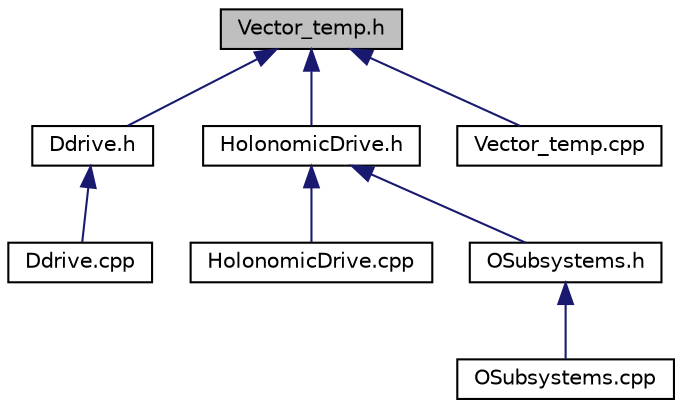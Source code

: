 digraph "Vector_temp.h"
{
  edge [fontname="Helvetica",fontsize="10",labelfontname="Helvetica",labelfontsize="10"];
  node [fontname="Helvetica",fontsize="10",shape=record];
  Node1 [label="Vector_temp.h",height=0.2,width=0.4,color="black", fillcolor="grey75", style="filled", fontcolor="black"];
  Node1 -> Node2 [dir="back",color="midnightblue",fontsize="10",style="solid",fontname="Helvetica"];
  Node2 [label="Ddrive.h",height=0.2,width=0.4,color="black", fillcolor="white", style="filled",URL="$Ddrive_8h.html"];
  Node2 -> Node3 [dir="back",color="midnightblue",fontsize="10",style="solid",fontname="Helvetica"];
  Node3 [label="Ddrive.cpp",height=0.2,width=0.4,color="black", fillcolor="white", style="filled",URL="$Ddrive_8cpp.html"];
  Node1 -> Node4 [dir="back",color="midnightblue",fontsize="10",style="solid",fontname="Helvetica"];
  Node4 [label="HolonomicDrive.h",height=0.2,width=0.4,color="black", fillcolor="white", style="filled",URL="$HolonomicDrive_8h.html"];
  Node4 -> Node5 [dir="back",color="midnightblue",fontsize="10",style="solid",fontname="Helvetica"];
  Node5 [label="HolonomicDrive.cpp",height=0.2,width=0.4,color="black", fillcolor="white", style="filled",URL="$HolonomicDrive_8cpp.html"];
  Node4 -> Node6 [dir="back",color="midnightblue",fontsize="10",style="solid",fontname="Helvetica"];
  Node6 [label="OSubsystems.h",height=0.2,width=0.4,color="black", fillcolor="white", style="filled",URL="$OSubsystems_8h.html"];
  Node6 -> Node7 [dir="back",color="midnightblue",fontsize="10",style="solid",fontname="Helvetica"];
  Node7 [label="OSubsystems.cpp",height=0.2,width=0.4,color="black", fillcolor="white", style="filled",URL="$OSubsystems_8cpp.html"];
  Node1 -> Node8 [dir="back",color="midnightblue",fontsize="10",style="solid",fontname="Helvetica"];
  Node8 [label="Vector_temp.cpp",height=0.2,width=0.4,color="black", fillcolor="white", style="filled",URL="$Vector__temp_8cpp.html"];
}
